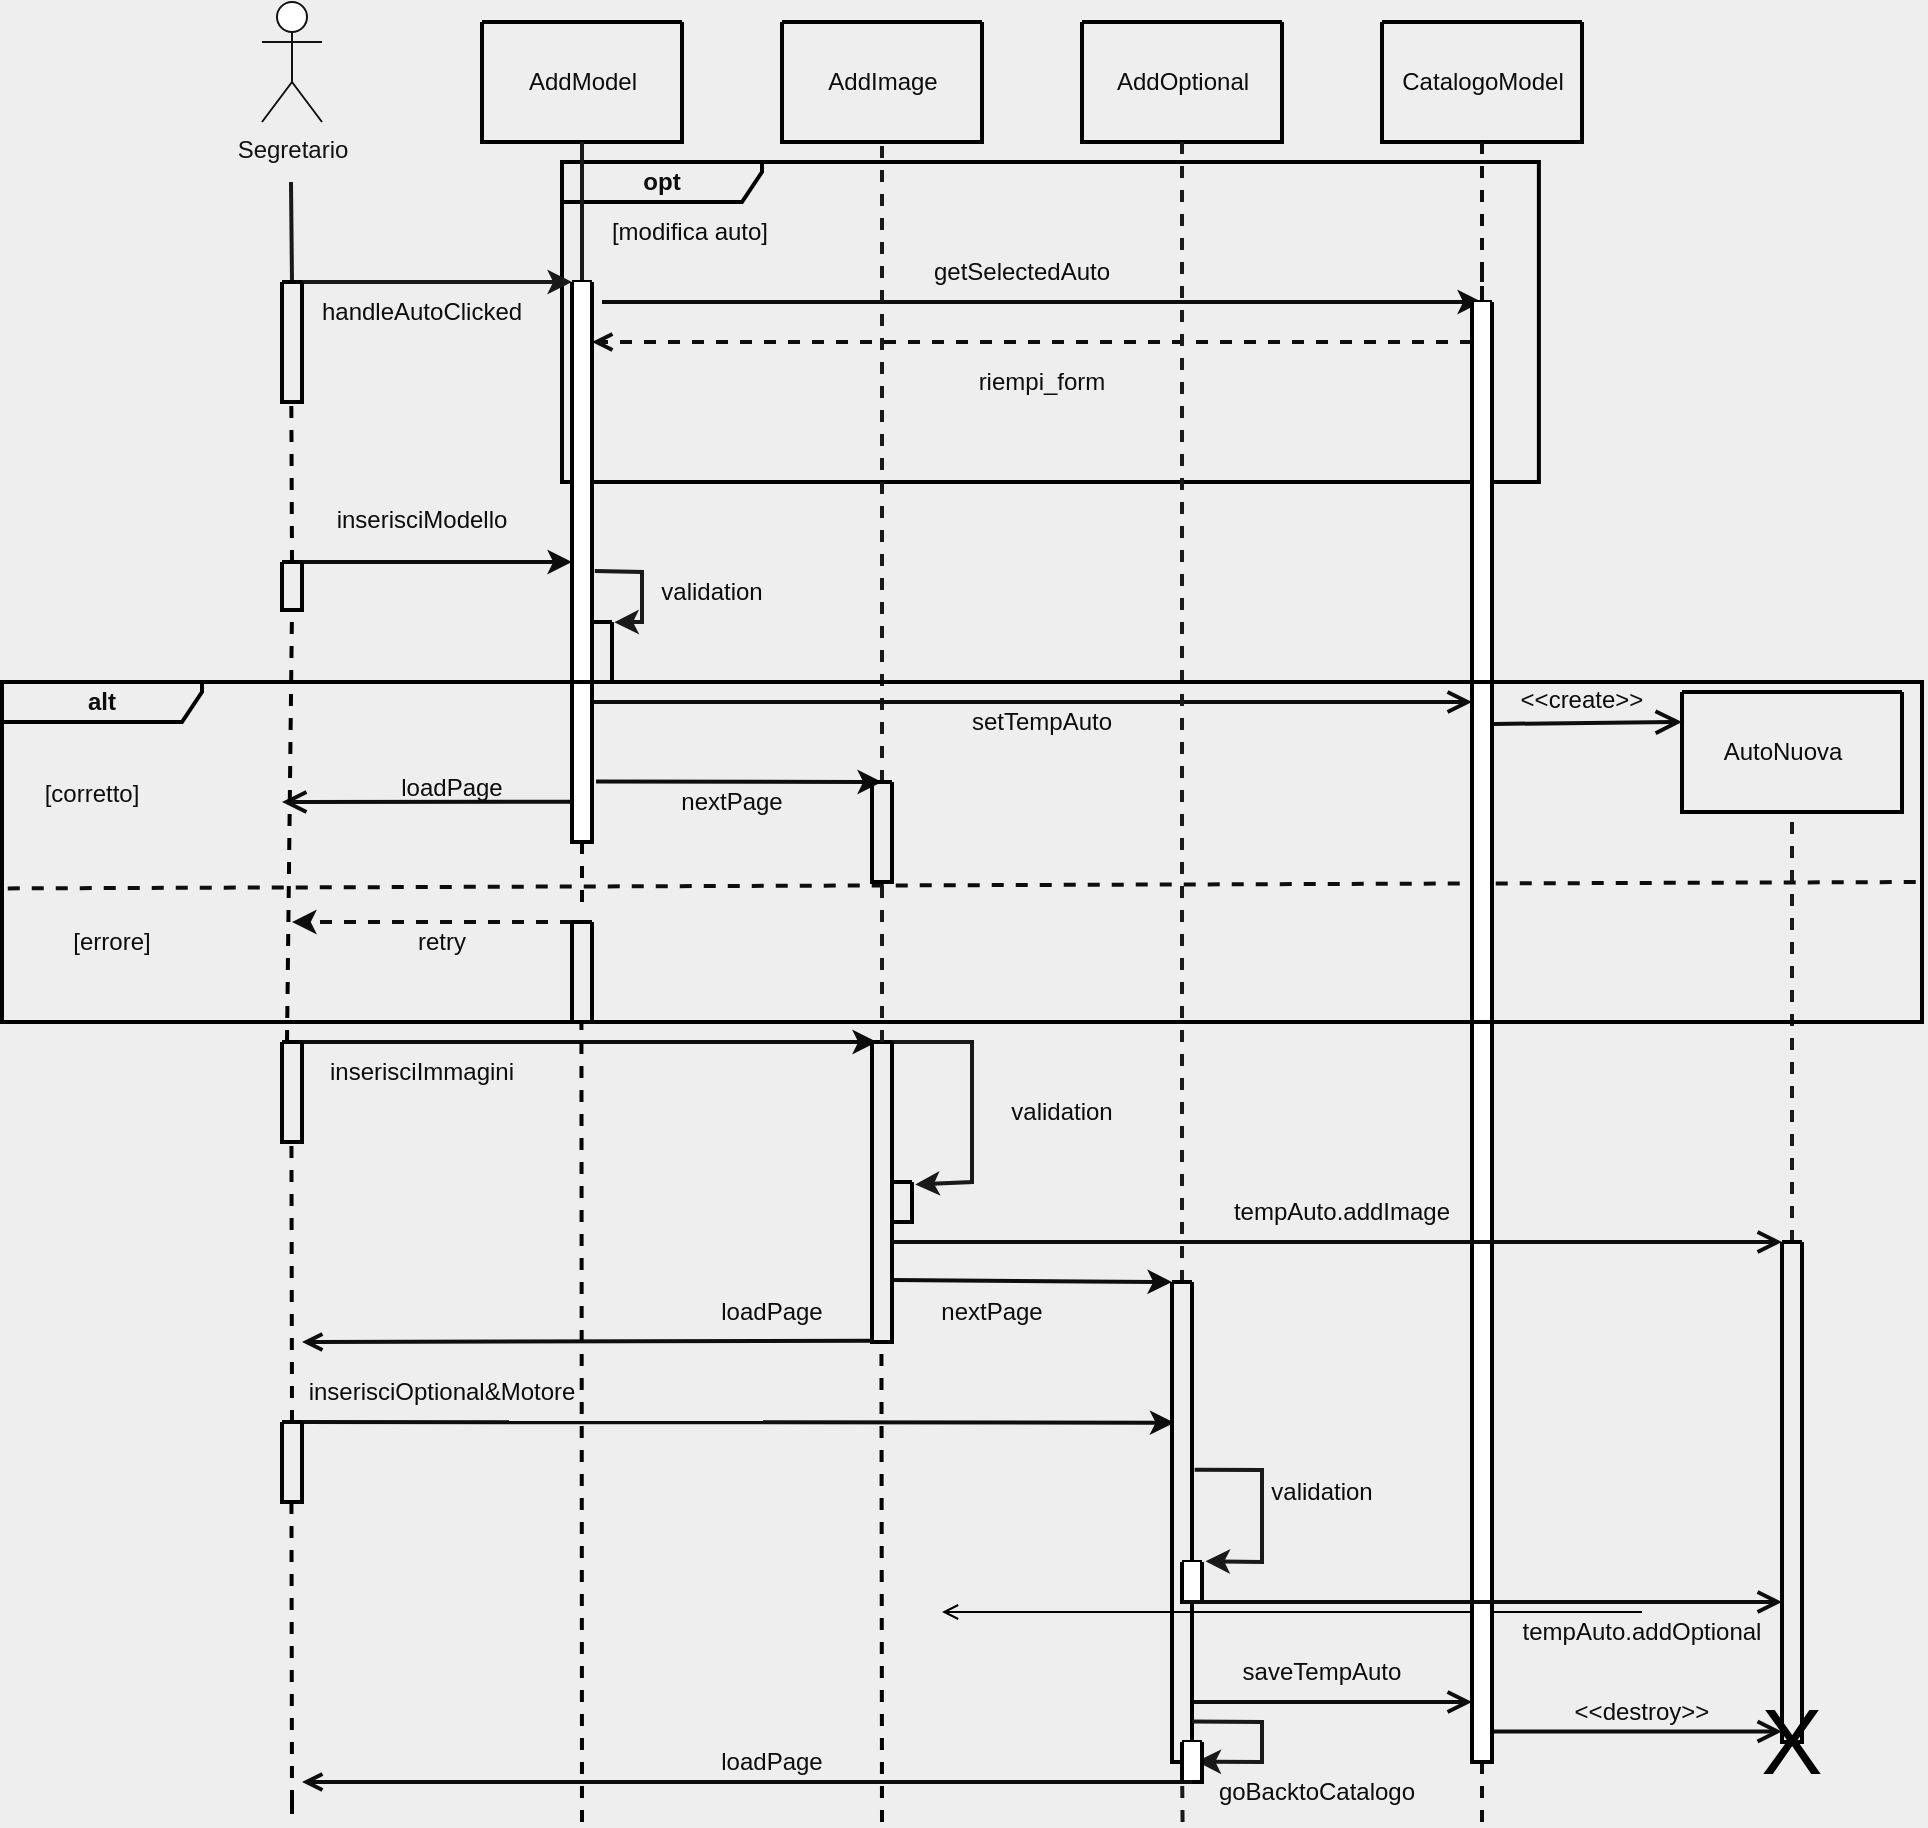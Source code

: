 <mxfile version="20.5.3" type="embed"><diagram id="ERxrzM34JgP0kjhDalQf" name="Page-1"><mxGraphModel dx="993" dy="648" grid="1" gridSize="10" guides="1" tooltips="1" connect="1" arrows="1" fold="1" page="0" pageScale="1" pageWidth="827" pageHeight="1169" background="#EEEEEE" math="0" shadow="0"><root><mxCell id="0"/><mxCell id="1" parent="0"/><mxCell id="372" value="&lt;b&gt;opt&lt;/b&gt;" style="shape=umlFrame;whiteSpace=wrap;html=1;labelBackgroundColor=none;strokeColor=#000000;strokeWidth=2;fontColor=#0D0D0D;fillColor=none;width=100;height=20;" parent="1" vertex="1"><mxGeometry x="70" y="130" width="488.44" height="160" as="geometry"/></mxCell><mxCell id="225" value="" style="endArrow=none;html=1;rounded=0;fontColor=#0D0D0D;strokeColor=#191919;strokeWidth=2;exitX=0.5;exitY=0;exitDx=0;exitDy=0;" parent="1" source="402" edge="1"><mxGeometry width="50" height="50" relative="1" as="geometry"><mxPoint x="-65.269" y="170" as="sourcePoint"/><mxPoint x="-65.5" y="140" as="targetPoint"/></mxGeometry></mxCell><mxCell id="228" value="" style="swimlane;startSize=0;strokeColor=#000000;fontColor=#0D0D0D;fillColor=#2A2A2A;strokeWidth=2;" parent="1" vertex="1"><mxGeometry x="30" y="60" width="100" height="60" as="geometry"/></mxCell><mxCell id="230" value="AddModel" style="text;html=1;align=center;verticalAlign=middle;resizable=0;points=[];autosize=1;strokeColor=none;fillColor=none;fontColor=#0D0D0D;" parent="228" vertex="1"><mxGeometry x="10" y="15" width="80" height="30" as="geometry"/></mxCell><mxCell id="231" value="" style="swimlane;startSize=0;strokeColor=#000000;fontColor=#0D0D0D;fillColor=#2A2A2A;strokeWidth=2;" parent="1" vertex="1"><mxGeometry x="180" y="60" width="100" height="60" as="geometry"/></mxCell><mxCell id="232" value="AddImage" style="text;html=1;align=center;verticalAlign=middle;resizable=0;points=[];autosize=1;strokeColor=none;fillColor=none;fontColor=#0D0D0D;" parent="231" vertex="1"><mxGeometry x="10" y="15" width="80" height="30" as="geometry"/></mxCell><mxCell id="234" value="" style="endArrow=classic;html=1;rounded=0;strokeColor=#191919;strokeWidth=2;fontColor=#0D0D0D;entryX=0;entryY=0;entryDx=0;entryDy=0;endFill=1;endSize=6;" parent="1" target="266" edge="1"><mxGeometry width="50" height="50" relative="1" as="geometry"><mxPoint x="-60" y="190" as="sourcePoint"/><mxPoint x="80" y="190" as="targetPoint"/></mxGeometry></mxCell><mxCell id="237" value="handleAutoClicked" style="text;html=1;strokeColor=none;fillColor=none;align=center;verticalAlign=middle;whiteSpace=wrap;rounded=0;labelBackgroundColor=none;strokeWidth=2;fontColor=#0D0D0D;" parent="1" vertex="1"><mxGeometry x="-30" y="190" width="60" height="30" as="geometry"/></mxCell><mxCell id="299" style="edgeStyle=orthogonalEdgeStyle;rounded=0;orthogonalLoop=1;jettySize=auto;html=1;strokeColor=#0D0D0D;strokeWidth=2;endArrow=classic;endFill=1;endSize=6;" parent="1" edge="1"><mxGeometry relative="1" as="geometry"><mxPoint x="90" y="200" as="sourcePoint"/><mxPoint x="530" y="200" as="targetPoint"/></mxGeometry></mxCell><mxCell id="267" value="" style="endArrow=none;html=1;rounded=0;fontColor=#0D0D0D;strokeColor=#191919;strokeWidth=2;entryX=0.5;entryY=1;entryDx=0;entryDy=0;exitX=0.5;exitY=0;exitDx=0;exitDy=0;" parent="1" source="266" target="228" edge="1"><mxGeometry width="50" height="50" relative="1" as="geometry"><mxPoint x="80" y="170" as="sourcePoint"/><mxPoint x="79.76" y="150" as="targetPoint"/></mxGeometry></mxCell><mxCell id="269" value="" style="endArrow=none;html=1;rounded=0;fontColor=#0D0D0D;strokeColor=#191919;strokeWidth=2;dashed=1;entryX=0.5;entryY=1;entryDx=0;entryDy=0;exitX=0.5;exitY=0;exitDx=0;exitDy=0;startArrow=none;" parent="1" source="431" target="231" edge="1"><mxGeometry width="50" height="50" relative="1" as="geometry"><mxPoint x="230" y="520" as="sourcePoint"/><mxPoint x="229.69" y="150.0" as="targetPoint"/></mxGeometry></mxCell><mxCell id="271" value="" style="endArrow=none;dashed=1;html=1;rounded=0;entryX=0.5;entryY=1;entryDx=0;entryDy=0;strokeWidth=2;strokeColor=#000000;" parent="1" target="399" edge="1"><mxGeometry width="50" height="50" relative="1" as="geometry"><mxPoint x="80" y="400" as="sourcePoint"/><mxPoint x="120" y="290" as="targetPoint"/><Array as="points"><mxPoint x="80" y="400"/></Array></mxGeometry></mxCell><mxCell id="278" value="" style="endArrow=none;dashed=1;html=1;rounded=0;entryX=0.5;entryY=1;entryDx=0;entryDy=0;exitX=0.622;exitY=0;exitDx=0;exitDy=0;exitPerimeter=0;strokeWidth=2;strokeColor=#000000;" parent="1" edge="1"><mxGeometry width="50" height="50" relative="1" as="geometry"><mxPoint x="-65.48" y="590" as="sourcePoint"/><mxPoint x="-65" y="590" as="targetPoint"/></mxGeometry></mxCell><mxCell id="288" value="" style="swimlane;startSize=0;strokeColor=#000000;fontColor=#0D0D0D;fillColor=#2A2A2A;strokeWidth=2;" parent="1" vertex="1"><mxGeometry x="330" y="60" width="100" height="60" as="geometry"/></mxCell><mxCell id="289" value="AddOptional" style="text;html=1;align=center;verticalAlign=middle;resizable=0;points=[];autosize=1;strokeColor=none;fillColor=none;fontColor=#0D0D0D;" parent="288" vertex="1"><mxGeometry x="5" y="15" width="90" height="30" as="geometry"/></mxCell><mxCell id="297" style="edgeStyle=orthogonalEdgeStyle;rounded=0;orthogonalLoop=1;jettySize=auto;html=1;strokeColor=#0D0D0D;endArrow=none;endFill=0;dashed=1;strokeWidth=2;startArrow=none;" parent="1" source="435" edge="1"><mxGeometry relative="1" as="geometry"><mxPoint x="530" y="960" as="targetPoint"/></mxGeometry></mxCell><mxCell id="290" value="" style="swimlane;startSize=0;strokeColor=#000000;fontColor=#0D0D0D;fillColor=#2A2A2A;strokeWidth=2;" parent="1" vertex="1"><mxGeometry x="480" y="60" width="100" height="60" as="geometry"/></mxCell><mxCell id="291" value="CatalogoModel" style="text;html=1;align=center;verticalAlign=middle;resizable=0;points=[];autosize=1;strokeColor=none;fillColor=none;fontColor=#0D0D0D;" parent="290" vertex="1"><mxGeometry y="15" width="100" height="30" as="geometry"/></mxCell><mxCell id="302" value="" style="edgeStyle=orthogonalEdgeStyle;rounded=0;orthogonalLoop=1;jettySize=auto;html=1;strokeColor=#0D0D0D;endArrow=none;endFill=0;dashed=1;strokeWidth=2;" parent="1" source="290" target="298" edge="1"><mxGeometry relative="1" as="geometry"><mxPoint x="530" y="150" as="sourcePoint"/><mxPoint x="530" y="480" as="targetPoint"/></mxGeometry></mxCell><mxCell id="311" style="edgeStyle=orthogonalEdgeStyle;rounded=0;orthogonalLoop=1;jettySize=auto;html=1;exitX=1;exitY=0.25;exitDx=0;exitDy=0;dashed=1;strokeColor=#0D0D0D;strokeWidth=2;endArrow=open;endFill=0;" parent="1" edge="1"><mxGeometry relative="1" as="geometry"><mxPoint x="525" y="220" as="sourcePoint"/><mxPoint x="85" y="220" as="targetPoint"/></mxGeometry></mxCell><mxCell id="320" value="getSelectedAuto" style="text;html=1;strokeColor=none;fillColor=none;align=center;verticalAlign=middle;whiteSpace=wrap;rounded=0;labelBackgroundColor=none;strokeWidth=2;fontColor=#0D0D0D;" parent="1" vertex="1"><mxGeometry x="270" y="170" width="60" height="30" as="geometry"/></mxCell><mxCell id="321" value="riempi_form" style="text;html=1;strokeColor=none;fillColor=none;align=center;verticalAlign=middle;whiteSpace=wrap;rounded=0;labelBackgroundColor=none;strokeWidth=2;fontColor=#0D0D0D;" parent="1" vertex="1"><mxGeometry x="250" y="230" width="120" height="20" as="geometry"/></mxCell><mxCell id="324" value="" style="endArrow=classic;html=1;rounded=0;strokeColor=#0D0D0D;strokeWidth=2;entryX=0;entryY=0;entryDx=0;entryDy=0;exitX=1;exitY=0;exitDx=0;exitDy=0;" parent="1" target="399" edge="1" source="403"><mxGeometry width="50" height="50" relative="1" as="geometry"><mxPoint x="-200" y="334" as="sourcePoint"/><mxPoint x="80" y="330" as="targetPoint"/></mxGeometry></mxCell><mxCell id="325" value="inserisciModello" style="text;html=1;strokeColor=none;fillColor=none;align=center;verticalAlign=middle;whiteSpace=wrap;rounded=0;labelBackgroundColor=none;strokeWidth=2;fontColor=#0D0D0D;" parent="1" vertex="1"><mxGeometry x="-30" y="294" width="60" height="30" as="geometry"/></mxCell><mxCell id="335" value="" style="endArrow=open;html=1;rounded=0;strokeColor=#0D0D0D;strokeWidth=2;entryX=0;entryY=0;entryDx=0;entryDy=0;exitX=1;exitY=0;exitDx=0;exitDy=0;endFill=0;endSize=8;" parent="1" source="398" target="421" edge="1"><mxGeometry width="50" height="50" relative="1" as="geometry"><mxPoint x="85" y="410" as="sourcePoint"/><mxPoint x="520" y="410" as="targetPoint"/></mxGeometry></mxCell><mxCell id="336" value="setTempAuto" style="text;html=1;strokeColor=none;fillColor=none;align=center;verticalAlign=middle;whiteSpace=wrap;rounded=0;labelBackgroundColor=none;strokeWidth=2;fontColor=#0D0D0D;" parent="1" vertex="1"><mxGeometry x="250" y="395" width="120" height="30" as="geometry"/></mxCell><mxCell id="338" value="" style="endArrow=classic;html=1;rounded=0;strokeColor=#0D0D0D;strokeWidth=2;exitX=1.204;exitY=0.663;exitDx=0;exitDy=0;exitPerimeter=0;" parent="1" source="398" edge="1"><mxGeometry width="50" height="50" relative="1" as="geometry"><mxPoint x="80" y="440" as="sourcePoint"/><mxPoint x="230" y="440" as="targetPoint"/></mxGeometry></mxCell><mxCell id="340" value="nextPage" style="text;html=1;strokeColor=none;fillColor=none;align=center;verticalAlign=middle;whiteSpace=wrap;rounded=0;labelBackgroundColor=none;strokeWidth=2;fontColor=#0D0D0D;" parent="1" vertex="1"><mxGeometry x="95" y="435" width="120" height="30" as="geometry"/></mxCell><mxCell id="341" value="" style="endArrow=classic;html=1;rounded=0;strokeColor=#0D0D0D;strokeWidth=2;exitX=0;exitY=0;exitDx=0;exitDy=0;" parent="1" source="342" edge="1"><mxGeometry width="50" height="50" relative="1" as="geometry"><mxPoint x="-188.75" y="570" as="sourcePoint"/><mxPoint x="227.5" y="570" as="targetPoint"/></mxGeometry></mxCell><mxCell id="342" value="inserisciImmagini" style="text;html=1;strokeColor=none;fillColor=none;align=center;verticalAlign=middle;whiteSpace=wrap;rounded=0;labelBackgroundColor=none;strokeWidth=2;fontColor=#0D0D0D;" parent="1" vertex="1"><mxGeometry x="-60" y="570" width="120" height="30" as="geometry"/></mxCell><mxCell id="344" value="" style="swimlane;startSize=0;strokeColor=#000000;fontColor=#0D0D0D;fillColor=#2A2A2A;strokeWidth=2;" parent="1" vertex="1"><mxGeometry x="630" y="395" width="110" height="60" as="geometry"/></mxCell><mxCell id="345" value="AutoNuova" style="text;html=1;align=center;verticalAlign=middle;resizable=0;points=[];autosize=1;strokeColor=none;fillColor=none;fontColor=#0D0D0D;" parent="344" vertex="1"><mxGeometry x="10" y="15" width="80" height="30" as="geometry"/></mxCell><mxCell id="350" value="" style="endArrow=open;html=1;rounded=0;strokeColor=#0D0D0D;strokeWidth=2;entryX=0;entryY=0.25;entryDx=0;entryDy=0;exitX=1.097;exitY=0.159;exitDx=0;exitDy=0;exitPerimeter=0;endFill=0;endSize=9;" parent="1" source="421" target="344" edge="1"><mxGeometry width="50" height="50" relative="1" as="geometry"><mxPoint x="549.143" y="410" as="sourcePoint"/><mxPoint x="530" y="420" as="targetPoint"/></mxGeometry></mxCell><mxCell id="353" value="" style="endArrow=classic;html=1;rounded=0;strokeColor=#191919;strokeWidth=2;fontColor=#0D0D0D;entryX=1.163;entryY=0.06;entryDx=0;entryDy=0;entryPerimeter=0;" parent="1" target="443" edge="1"><mxGeometry width="50" height="50" relative="1" as="geometry"><mxPoint x="235" y="570" as="sourcePoint"/><mxPoint x="235" y="640" as="targetPoint"/><Array as="points"><mxPoint x="275" y="570"/><mxPoint x="275" y="640"/></Array></mxGeometry></mxCell><mxCell id="354" value="validation" style="text;html=1;strokeColor=none;fillColor=none;align=center;verticalAlign=middle;whiteSpace=wrap;rounded=0;labelBackgroundColor=none;strokeWidth=2;fontColor=#0D0D0D;" parent="1" vertex="1"><mxGeometry x="260" y="590" width="120" height="30" as="geometry"/></mxCell><mxCell id="355" value="" style="endArrow=classic;html=1;rounded=0;strokeColor=#0D0D0D;strokeWidth=2;entryX=0;entryY=0;entryDx=0;entryDy=0;" parent="1" target="418" edge="1"><mxGeometry width="50" height="50" relative="1" as="geometry"><mxPoint x="235" y="689.05" as="sourcePoint"/><mxPoint x="385" y="689.05" as="targetPoint"/></mxGeometry></mxCell><mxCell id="356" value="nextPage" style="text;html=1;strokeColor=none;fillColor=none;align=center;verticalAlign=middle;whiteSpace=wrap;rounded=0;labelBackgroundColor=none;strokeWidth=2;fontColor=#0D0D0D;" parent="1" vertex="1"><mxGeometry x="225" y="690" width="120" height="30" as="geometry"/></mxCell><mxCell id="357" value="" style="endArrow=none;html=1;rounded=0;fontColor=#0D0D0D;strokeColor=#191919;strokeWidth=2;dashed=1;entryX=0.5;entryY=1;entryDx=0;entryDy=0;exitX=0.5;exitY=0;exitDx=0;exitDy=0;" parent="1" source="418" target="288" edge="1"><mxGeometry width="50" height="50" relative="1" as="geometry"><mxPoint x="380" y="650" as="sourcePoint"/><mxPoint x="379.52" y="150" as="targetPoint"/></mxGeometry></mxCell><mxCell id="358" value="" style="endArrow=none;html=1;rounded=0;fontColor=#0D0D0D;strokeColor=#191919;strokeWidth=2;dashed=1;entryX=0.5;entryY=1;entryDx=0;entryDy=0;startArrow=none;" parent="1" source="423" target="344" edge="1"><mxGeometry width="50" height="50" relative="1" as="geometry"><mxPoint x="680" y="989.048" as="sourcePoint"/><mxPoint x="679.52" y="310" as="targetPoint"/></mxGeometry></mxCell><mxCell id="360" value="tempAuto.addImage" style="text;html=1;strokeColor=none;fillColor=none;align=center;verticalAlign=middle;whiteSpace=wrap;rounded=0;labelBackgroundColor=none;strokeWidth=2;fontColor=#0D0D0D;" parent="1" vertex="1"><mxGeometry x="400" y="640" width="120" height="30" as="geometry"/></mxCell><mxCell id="364" value="" style="endArrow=classic;html=1;rounded=0;strokeColor=#0D0D0D;strokeWidth=2;entryX=0.119;entryY=0.293;entryDx=0;entryDy=0;entryPerimeter=0;" parent="1" target="418" edge="1"><mxGeometry width="50" height="50" relative="1" as="geometry"><mxPoint x="-63.75" y="760" as="sourcePoint"/><mxPoint x="383.75" y="760" as="targetPoint"/></mxGeometry></mxCell><mxCell id="365" value="inserisciOptional&amp;amp;Motore" style="text;html=1;strokeColor=none;fillColor=none;align=center;verticalAlign=middle;whiteSpace=wrap;rounded=0;labelBackgroundColor=none;strokeWidth=2;fontColor=#0D0D0D;" parent="1" vertex="1"><mxGeometry x="-50" y="730" width="120" height="30" as="geometry"/></mxCell><mxCell id="366" value="" style="endArrow=classic;html=1;rounded=0;strokeColor=#191919;strokeWidth=2;fontColor=#0D0D0D;exitX=1.133;exitY=0.391;exitDx=0;exitDy=0;exitPerimeter=0;entryX=1.175;entryY=-0.021;entryDx=0;entryDy=0;entryPerimeter=0;" parent="1" source="418" target="433" edge="1"><mxGeometry width="50" height="50" relative="1" as="geometry"><mxPoint x="380" y="760" as="sourcePoint"/><mxPoint x="400" y="830" as="targetPoint"/><Array as="points"><mxPoint x="420" y="784"/><mxPoint x="420" y="830"/></Array></mxGeometry></mxCell><mxCell id="367" value="validation" style="text;html=1;strokeColor=none;fillColor=none;align=center;verticalAlign=middle;whiteSpace=wrap;rounded=0;labelBackgroundColor=none;strokeWidth=2;fontColor=#0D0D0D;" parent="1" vertex="1"><mxGeometry x="390" y="780" width="120" height="30" as="geometry"/></mxCell><mxCell id="457" value="" style="edgeStyle=orthogonalEdgeStyle;rounded=0;orthogonalLoop=1;jettySize=auto;html=1;fontColor=#121212;endArrow=open;endFill=0;" edge="1" parent="1" source="369"><mxGeometry relative="1" as="geometry"><mxPoint x="260" y="855" as="targetPoint"/></mxGeometry></mxCell><mxCell id="376" value="" style="endArrow=classic;html=1;rounded=0;strokeColor=#191919;strokeWidth=2;fontColor=#0D0D0D;exitX=1.14;exitY=0.075;exitDx=0;exitDy=0;exitPerimeter=0;entryX=1.115;entryY=0.004;entryDx=0;entryDy=0;entryPerimeter=0;" parent="1" source="399" target="430" edge="1"><mxGeometry width="50" height="50" relative="1" as="geometry"><mxPoint x="90" y="330" as="sourcePoint"/><mxPoint x="90" y="360" as="targetPoint"/><Array as="points"><mxPoint x="110" y="335"/><mxPoint x="110" y="360"/></Array></mxGeometry></mxCell><mxCell id="377" value="validation" style="text;html=1;strokeColor=none;fillColor=none;align=center;verticalAlign=middle;whiteSpace=wrap;rounded=0;labelBackgroundColor=none;strokeWidth=2;fontColor=#0D0D0D;" parent="1" vertex="1"><mxGeometry x="85" y="330" width="120" height="30" as="geometry"/></mxCell><mxCell id="380" value="" style="endArrow=none;html=1;rounded=0;dashed=1;strokeColor=#0D0D0D;strokeWidth=2;exitX=0.003;exitY=0.607;exitDx=0;exitDy=0;exitPerimeter=0;" parent="1" source="379" edge="1"><mxGeometry width="50" height="50" relative="1" as="geometry"><mxPoint x="368.44" y="310" as="sourcePoint"/><mxPoint x="750" y="490" as="targetPoint"/></mxGeometry></mxCell><mxCell id="382" value="[errore]" style="text;html=1;strokeColor=none;fillColor=none;align=center;verticalAlign=middle;whiteSpace=wrap;rounded=0;labelBackgroundColor=none;strokeWidth=2;fontColor=#0D0D0D;" parent="1" vertex="1"><mxGeometry x="-188.75" y="520" width="67.5" as="geometry"/></mxCell><mxCell id="383" value="" style="endArrow=classic;html=1;rounded=0;strokeColor=#0D0D0D;strokeWidth=2;exitX=0;exitY=0;exitDx=0;exitDy=0;dashed=1;" parent="1" source="407" edge="1"><mxGeometry width="50" height="50" relative="1" as="geometry"><mxPoint x="85" y="510" as="sourcePoint"/><mxPoint x="-65" y="510" as="targetPoint"/></mxGeometry></mxCell><mxCell id="384" value="retry" style="text;html=1;strokeColor=none;fillColor=none;align=center;verticalAlign=middle;whiteSpace=wrap;rounded=0;labelBackgroundColor=none;strokeWidth=2;fontColor=#0D0D0D;" parent="1" vertex="1"><mxGeometry x="-20" y="505" width="60" height="30" as="geometry"/></mxCell><mxCell id="386" value="[corretto]" style="text;html=1;strokeColor=none;fillColor=none;align=center;verticalAlign=middle;whiteSpace=wrap;rounded=0;labelBackgroundColor=none;strokeWidth=2;fontColor=#0D0D0D;" parent="1" vertex="1"><mxGeometry x="-200" y="436" width="70" height="19" as="geometry"/></mxCell><mxCell id="391" value="" style="endArrow=open;html=1;rounded=0;strokeColor=#0D0D0D;strokeWidth=2;endFill=0;endSize=8;entryX=0;entryY=0;entryDx=0;entryDy=0;exitX=1.063;exitY=0.875;exitDx=0;exitDy=0;exitPerimeter=0;" parent="1" target="435" edge="1" source="418"><mxGeometry width="50" height="50" relative="1" as="geometry"><mxPoint x="380" y="900" as="sourcePoint"/><mxPoint x="530" y="900" as="targetPoint"/></mxGeometry></mxCell><mxCell id="392" value="saveTempAuto" style="text;html=1;strokeColor=none;fillColor=none;align=center;verticalAlign=middle;whiteSpace=wrap;rounded=0;labelBackgroundColor=none;strokeWidth=2;fontColor=#0D0D0D;" parent="1" vertex="1"><mxGeometry x="390" y="870" width="120" height="30" as="geometry"/></mxCell><mxCell id="394" value="goBacktoCatalogo" style="text;html=1;strokeColor=none;fillColor=none;align=center;verticalAlign=middle;whiteSpace=wrap;rounded=0;labelBackgroundColor=none;strokeWidth=2;fontColor=#0D0D0D;" parent="1" vertex="1"><mxGeometry x="390" y="930" width="115" height="30" as="geometry"/></mxCell><mxCell id="398" value="" style="swimlane;startSize=0;labelBackgroundColor=none;strokeColor=#000000;strokeWidth=2;fontColor=#0D0D0D;fillColor=#FFFFFF;" parent="1" vertex="1"><mxGeometry x="75" y="400" width="10" height="60" as="geometry"/></mxCell><mxCell id="374" value="[modifica auto]" style="text;html=1;strokeColor=none;fillColor=none;align=center;verticalAlign=middle;whiteSpace=wrap;rounded=0;labelBackgroundColor=none;strokeWidth=2;fontColor=#0D0D0D;" parent="1" vertex="1"><mxGeometry x="75" y="150" width="117.54" height="30" as="geometry"/></mxCell><mxCell id="399" value="" style="swimlane;startSize=0;labelBackgroundColor=none;strokeColor=#000000;strokeWidth=2;fontColor=#0D0D0D;fillColor=#2A2A2A;" parent="1" vertex="1"><mxGeometry x="75" y="330" width="10" height="60" as="geometry"/></mxCell><mxCell id="401" value="" style="endArrow=none;dashed=1;html=1;rounded=0;exitX=0.5;exitY=0;exitDx=0;exitDy=0;strokeWidth=2;strokeColor=#000000;entryX=0.5;entryY=1;entryDx=0;entryDy=0;" parent="1" source="399" target="266" edge="1"><mxGeometry width="50" height="50" relative="1" as="geometry"><mxPoint x="-55.48" y="360" as="sourcePoint"/><mxPoint x="-55" y="180" as="targetPoint"/></mxGeometry></mxCell><mxCell id="402" value="" style="swimlane;startSize=0;labelBackgroundColor=none;strokeColor=#000000;strokeWidth=2;fontColor=#0D0D0D;fillColor=#2A2A2A;" parent="1" vertex="1"><mxGeometry x="-70" y="190" width="10" height="60" as="geometry"/></mxCell><mxCell id="403" value="" style="swimlane;startSize=0;labelBackgroundColor=none;strokeColor=#000000;strokeWidth=2;fontColor=#0D0D0D;fillColor=#2A2A2A;" parent="1" vertex="1"><mxGeometry x="-70" y="330" width="10" height="24" as="geometry"/></mxCell><mxCell id="404" value="" style="endArrow=none;dashed=1;html=1;rounded=0;exitX=0.5;exitY=0;exitDx=0;exitDy=0;strokeWidth=2;strokeColor=#000000;entryX=0.5;entryY=1;entryDx=0;entryDy=0;" parent="1" source="403" edge="1"><mxGeometry width="50" height="50" relative="1" as="geometry"><mxPoint x="-65.34" y="309" as="sourcePoint"/><mxPoint x="-65.34" y="249" as="targetPoint"/></mxGeometry></mxCell><mxCell id="406" value="" style="endArrow=none;dashed=1;html=1;rounded=0;entryX=0.5;entryY=1;entryDx=0;entryDy=0;strokeWidth=2;strokeColor=#000000;" parent="1" target="398" edge="1"><mxGeometry width="50" height="50" relative="1" as="geometry"><mxPoint x="80" y="500" as="sourcePoint"/><mxPoint x="-55" y="364" as="targetPoint"/></mxGeometry></mxCell><mxCell id="407" value="" style="swimlane;startSize=0;labelBackgroundColor=none;strokeColor=#000000;strokeWidth=2;fontColor=#0D0D0D;fillColor=#FFFFFF;" parent="1" vertex="1"><mxGeometry x="75" y="510" width="10" height="50" as="geometry"/></mxCell><mxCell id="408" value="" style="swimlane;startSize=0;labelBackgroundColor=none;strokeColor=#000000;strokeWidth=2;fontColor=#0D0D0D;fillColor=#FFFFFF;" parent="1" vertex="1"><mxGeometry x="-70" y="570" width="10" height="50" as="geometry"/></mxCell><mxCell id="409" value="" style="swimlane;startSize=0;labelBackgroundColor=none;strokeColor=#000000;strokeWidth=2;fontColor=#0D0D0D;fillColor=#FFFFFF;" parent="1" vertex="1"><mxGeometry x="225" y="570" width="10" height="150" as="geometry"/></mxCell><mxCell id="410" value="" style="endArrow=none;dashed=1;html=1;rounded=0;entryX=0.5;entryY=1;entryDx=0;entryDy=0;strokeWidth=2;strokeColor=#000000;startArrow=none;exitX=0.5;exitY=0;exitDx=0;exitDy=0;" parent="1" source="411" edge="1"><mxGeometry width="50" height="50" relative="1" as="geometry"><mxPoint x="-65" y="740" as="sourcePoint"/><mxPoint x="-65.28" y="620.0" as="targetPoint"/></mxGeometry></mxCell><mxCell id="411" value="" style="swimlane;startSize=0;labelBackgroundColor=none;strokeColor=#000000;strokeWidth=2;fontColor=#0D0D0D;fillColor=#FFFFFF;" parent="1" vertex="1"><mxGeometry x="-70" y="760" width="10" height="40" as="geometry"/></mxCell><mxCell id="412" value="" style="endArrow=none;dashed=1;html=1;rounded=0;entryX=0.5;entryY=1;entryDx=0;entryDy=0;strokeWidth=2;strokeColor=#000000;startArrow=none;" parent="1" edge="1"><mxGeometry width="50" height="50" relative="1" as="geometry"><mxPoint x="-65" y="950" as="sourcePoint"/><mxPoint x="-65.28" y="800" as="targetPoint"/></mxGeometry></mxCell><mxCell id="416" value="" style="endArrow=none;dashed=1;html=1;rounded=0;entryX=0.5;entryY=1;entryDx=0;entryDy=0;strokeWidth=2;strokeColor=#000000;startArrow=none;" parent="1" edge="1"><mxGeometry width="50" height="50" relative="1" as="geometry"><mxPoint x="230" y="960" as="sourcePoint"/><mxPoint x="229.72" y="720" as="targetPoint"/></mxGeometry></mxCell><mxCell id="417" value="" style="endArrow=none;dashed=1;html=1;rounded=0;entryX=0.5;entryY=1;entryDx=0;entryDy=0;strokeWidth=2;strokeColor=#000000;startArrow=none;" parent="1" edge="1"><mxGeometry width="50" height="50" relative="1" as="geometry"><mxPoint x="80" y="960" as="sourcePoint"/><mxPoint x="79.72" y="560" as="targetPoint"/></mxGeometry></mxCell><mxCell id="418" value="" style="swimlane;startSize=0;labelBackgroundColor=none;strokeColor=#000000;strokeWidth=2;fontColor=#0D0D0D;fillColor=#FFFFFF;" parent="1" vertex="1"><mxGeometry x="375" y="690" width="10" height="240" as="geometry"/></mxCell><mxCell id="421" value="" style="swimlane;startSize=0;labelBackgroundColor=none;strokeColor=#000000;strokeWidth=2;fontColor=#0D0D0D;fillColor=#2A2A2A;" parent="1" vertex="1"><mxGeometry x="525" y="400" width="10" height="69" as="geometry"/></mxCell><mxCell id="422" value="" style="edgeStyle=orthogonalEdgeStyle;rounded=0;orthogonalLoop=1;jettySize=auto;html=1;strokeColor=#0D0D0D;endArrow=none;endFill=0;dashed=1;strokeWidth=2;startArrow=none;" parent="1" source="298" target="421" edge="1"><mxGeometry relative="1" as="geometry"><mxPoint x="530" y="250" as="sourcePoint"/><mxPoint x="530" y="936.857" as="targetPoint"/></mxGeometry></mxCell><mxCell id="351" value="&amp;lt;&amp;lt;create&amp;gt;&amp;gt;" style="text;html=1;strokeColor=none;fillColor=none;align=center;verticalAlign=middle;whiteSpace=wrap;rounded=0;labelBackgroundColor=none;strokeWidth=2;fontColor=#0D0D0D;" parent="1" vertex="1"><mxGeometry x="540" y="389" width="80" height="20" as="geometry"/></mxCell><mxCell id="423" value="" style="swimlane;startSize=0;labelBackgroundColor=none;strokeColor=#000000;strokeWidth=2;fontColor=#0D0D0D;fillColor=#2A2A2A;" parent="1" vertex="1"><mxGeometry x="680" y="670" width="10" height="250" as="geometry"/></mxCell><mxCell id="441" value="&lt;font style=&quot;font-size: 46px;&quot; color=&quot;#000000&quot;&gt;X&lt;/font&gt;" style="text;html=1;strokeColor=none;fillColor=none;align=center;verticalAlign=middle;whiteSpace=wrap;rounded=0;" parent="423" vertex="1"><mxGeometry x="-10" y="240" width="30" height="20" as="geometry"/></mxCell><mxCell id="427" value="" style="endArrow=classic;html=1;rounded=0;strokeColor=#191919;strokeWidth=2;fontColor=#0D0D0D;exitX=1.133;exitY=0.391;exitDx=0;exitDy=0;exitPerimeter=0;entryX=1.229;entryY=0.999;entryDx=0;entryDy=0;entryPerimeter=0;" parent="1" target="418" edge="1"><mxGeometry width="50" height="50" relative="1" as="geometry"><mxPoint x="385.0" y="909.74" as="sourcePoint"/><mxPoint x="388.67" y="980.26" as="targetPoint"/><Array as="points"><mxPoint x="420" y="910"/><mxPoint x="420" y="930"/></Array></mxGeometry></mxCell><mxCell id="428" value="" style="endArrow=none;html=1;rounded=0;fontColor=#0D0D0D;strokeColor=#191919;strokeWidth=2;dashed=1;entryX=0.5;entryY=1;entryDx=0;entryDy=0;" parent="1" edge="1"><mxGeometry width="50" height="50" relative="1" as="geometry"><mxPoint x="380.29" y="960" as="sourcePoint"/><mxPoint x="380.0" y="930" as="targetPoint"/><Array as="points"/></mxGeometry></mxCell><mxCell id="429" value="" style="endArrow=none;dashed=1;html=1;rounded=0;strokeWidth=2;strokeColor=#000000;startArrow=none;exitX=0.5;exitY=1;exitDx=0;exitDy=0;" parent="1" edge="1"><mxGeometry width="50" height="50" relative="1" as="geometry"><mxPoint x="-65" y="950" as="sourcePoint"/><mxPoint x="-65" y="960" as="targetPoint"/></mxGeometry></mxCell><mxCell id="430" value="" style="swimlane;startSize=0;labelBackgroundColor=none;strokeColor=#000000;strokeWidth=2;fontColor=#0D0D0D;fillColor=#2A2A2A;" parent="1" vertex="1"><mxGeometry x="85" y="360" width="10" height="30" as="geometry"/></mxCell><mxCell id="431" value="" style="swimlane;startSize=0;labelBackgroundColor=none;strokeColor=#000000;strokeWidth=2;fontColor=#0D0D0D;fillColor=#FFFFFF;" parent="1" vertex="1"><mxGeometry x="225" y="440" width="10" height="50" as="geometry"/></mxCell><mxCell id="432" value="" style="endArrow=none;html=1;rounded=0;fontColor=#0D0D0D;strokeColor=#191919;strokeWidth=2;dashed=1;entryX=0.5;entryY=1;entryDx=0;entryDy=0;exitX=0.5;exitY=0;exitDx=0;exitDy=0;" parent="1" source="409" target="431" edge="1"><mxGeometry width="50" height="50" relative="1" as="geometry"><mxPoint x="230.0" y="560" as="sourcePoint"/><mxPoint x="230.0" y="120" as="targetPoint"/></mxGeometry></mxCell><mxCell id="433" value="" style="swimlane;startSize=0;labelBackgroundColor=none;strokeColor=#000000;strokeWidth=2;fontColor=#0D0D0D;fillColor=#FFFFFF;swimlaneFillColor=#FFFFFF;" parent="1" vertex="1"><mxGeometry x="380" y="830" width="10" height="20" as="geometry"/></mxCell><mxCell id="266" value="" style="swimlane;startSize=0;labelBackgroundColor=none;strokeColor=#000000;strokeWidth=2;fontColor=#0D0D0D;fillColor=#2A2A2A;swimlaneFillColor=#FFFFFF;" parent="1" vertex="1"><mxGeometry x="75" y="190" width="10" height="280" as="geometry"/></mxCell><mxCell id="435" value="" style="swimlane;startSize=0;labelBackgroundColor=none;strokeColor=#000000;strokeWidth=2;fontColor=#0D0D0D;fillColor=#FFFFFF;swimlaneFillColor=#FFFFFF;" parent="1" vertex="1"><mxGeometry x="525" y="900" width="10" height="30" as="geometry"/></mxCell><mxCell id="437" value="" style="edgeStyle=orthogonalEdgeStyle;rounded=0;orthogonalLoop=1;jettySize=auto;html=1;strokeColor=#0D0D0D;endArrow=none;endFill=0;dashed=1;strokeWidth=2;startArrow=none;" parent="1" source="421" target="435" edge="1"><mxGeometry relative="1" as="geometry"><mxPoint x="530.0" y="960" as="targetPoint"/><mxPoint x="530.0" y="469" as="sourcePoint"/></mxGeometry></mxCell><mxCell id="438" value="" style="endArrow=open;html=1;rounded=0;strokeColor=#0D0D0D;strokeWidth=2;endFill=0;endSize=8;entryX=0;entryY=0;entryDx=0;entryDy=0;" parent="1" edge="1"><mxGeometry width="50" height="50" relative="1" as="geometry"><mxPoint x="535.0" y="914.71" as="sourcePoint"/><mxPoint x="680.0" y="914.71" as="targetPoint"/></mxGeometry></mxCell><mxCell id="442" value="&amp;lt;&amp;lt;destroy&amp;gt;&amp;gt;" style="text;html=1;strokeColor=none;fillColor=none;align=center;verticalAlign=middle;whiteSpace=wrap;rounded=0;labelBackgroundColor=none;strokeWidth=2;fontColor=#0D0D0D;" parent="1" vertex="1"><mxGeometry x="550" y="890" width="120" height="30" as="geometry"/></mxCell><mxCell id="443" value="" style="swimlane;startSize=0;labelBackgroundColor=none;strokeColor=#000000;strokeWidth=2;fontColor=#0D0D0D;fillColor=#2A2A2A;" parent="1" vertex="1"><mxGeometry x="235" y="640" width="10" height="20" as="geometry"/></mxCell><mxCell id="448" value="" style="endArrow=open;html=1;rounded=0;strokeColor=#0D0D0D;strokeWidth=2;exitX=-0.002;exitY=0.928;exitDx=0;exitDy=0;exitPerimeter=0;endFill=0;endSize=8;" edge="1" parent="1" source="266"><mxGeometry width="50" height="50" relative="1" as="geometry"><mxPoint x="70" y="450" as="sourcePoint"/><mxPoint x="-70" y="450" as="targetPoint"/></mxGeometry></mxCell><mxCell id="275" value="" style="endArrow=none;dashed=1;html=1;rounded=0;strokeWidth=2;strokeColor=#000000;exitX=0.25;exitY=0;exitDx=0;exitDy=0;entryX=0.5;entryY=1;entryDx=0;entryDy=0;" parent="1" source="408" target="403" edge="1"><mxGeometry width="50" height="50" relative="1" as="geometry"><mxPoint x="-65.28" y="495" as="sourcePoint"/><mxPoint x="-67" y="360" as="targetPoint"/></mxGeometry></mxCell><mxCell id="449" value="loadPage" style="text;html=1;strokeColor=none;fillColor=none;align=center;verticalAlign=middle;whiteSpace=wrap;rounded=0;labelBackgroundColor=none;strokeWidth=2;fontColor=#0D0D0D;" vertex="1" parent="1"><mxGeometry x="-20" y="435" width="70" height="15" as="geometry"/></mxCell><mxCell id="450" value="loadPage" style="text;html=1;strokeColor=none;fillColor=none;align=center;verticalAlign=middle;whiteSpace=wrap;rounded=0;labelBackgroundColor=none;strokeWidth=2;fontColor=#0D0D0D;" vertex="1" parent="1"><mxGeometry x="115" y="690" width="120" height="30" as="geometry"/></mxCell><mxCell id="451" value="" style="endArrow=open;html=1;rounded=0;strokeColor=#0D0D0D;strokeWidth=2;exitX=-0.002;exitY=0.928;exitDx=0;exitDy=0;exitPerimeter=0;endFill=0;" edge="1" parent="1"><mxGeometry width="50" height="50" relative="1" as="geometry"><mxPoint x="225.0" y="719.37" as="sourcePoint"/><mxPoint x="-60" y="720" as="targetPoint"/></mxGeometry></mxCell><mxCell id="454" value="" style="swimlane;startSize=0;labelBackgroundColor=none;strokeColor=#000000;strokeWidth=2;fontColor=#0D0D0D;fillColor=#FFFFFF;swimlaneFillColor=#FFFFFF;" vertex="1" parent="1"><mxGeometry x="380" y="920" width="10" height="20" as="geometry"/></mxCell><mxCell id="298" value="" style="swimlane;startSize=0;labelBackgroundColor=none;strokeColor=#000000;strokeWidth=2;fontColor=#0D0D0D;fillColor=#2A2A2A;swimlaneFillColor=#FFFFFF;" parent="1" vertex="1"><mxGeometry x="525" y="200" width="10" height="730" as="geometry"/></mxCell><mxCell id="359" value="" style="endArrow=open;html=1;rounded=0;strokeColor=#0D0D0D;strokeWidth=2;entryX=0;entryY=0;entryDx=0;entryDy=0;endSize=8;endFill=0;" parent="1" target="423" edge="1"><mxGeometry width="50" height="50" relative="1" as="geometry"><mxPoint x="235" y="670" as="sourcePoint"/><mxPoint x="685" y="670" as="targetPoint"/></mxGeometry></mxCell><mxCell id="369" value="tempAuto.addOptional" style="text;html=1;strokeColor=none;fillColor=none;align=center;verticalAlign=middle;whiteSpace=wrap;rounded=0;labelBackgroundColor=none;strokeWidth=2;fontColor=#0D0D0D;" parent="1" vertex="1"><mxGeometry x="610" y="850" height="30" as="geometry"/></mxCell><mxCell id="368" value="" style="endArrow=open;html=1;rounded=0;strokeColor=#0D0D0D;strokeWidth=2;endFill=0;endSize=8;" parent="1" edge="1"><mxGeometry width="50" height="50" relative="1" as="geometry"><mxPoint x="380" y="850" as="sourcePoint"/><mxPoint x="680" y="850" as="targetPoint"/></mxGeometry></mxCell><mxCell id="459" value="" style="endArrow=open;html=1;rounded=0;strokeColor=#0D0D0D;strokeWidth=2;exitX=-0.002;exitY=0.928;exitDx=0;exitDy=0;exitPerimeter=0;endFill=0;" edge="1" parent="1"><mxGeometry width="50" height="50" relative="1" as="geometry"><mxPoint x="385" y="940.0" as="sourcePoint"/><mxPoint x="-60" y="940" as="targetPoint"/></mxGeometry></mxCell><mxCell id="460" value="loadPage" style="text;html=1;strokeColor=none;fillColor=none;align=center;verticalAlign=middle;whiteSpace=wrap;rounded=0;labelBackgroundColor=none;strokeWidth=2;fontColor=#0D0D0D;" vertex="1" parent="1"><mxGeometry x="115" y="915" width="120" height="30" as="geometry"/></mxCell><mxCell id="379" value="&lt;b&gt;alt&lt;/b&gt;" style="shape=umlFrame;whiteSpace=wrap;html=1;labelBackgroundColor=none;strokeColor=#000000;strokeWidth=2;fontColor=#0D0D0D;fillColor=none;width=100;height=20;" parent="1" vertex="1"><mxGeometry x="-210" y="390" width="960" height="170" as="geometry"/></mxCell><mxCell id="461" value="Segretario&lt;br&gt;" style="shape=umlActor;verticalLabelPosition=bottom;verticalAlign=top;html=1;outlineConnect=0;fontColor=#121212;strokeColor=#121212;" vertex="1" parent="1"><mxGeometry x="-80" y="50" width="30" height="60" as="geometry"/></mxCell></root></mxGraphModel></diagram></mxfile>